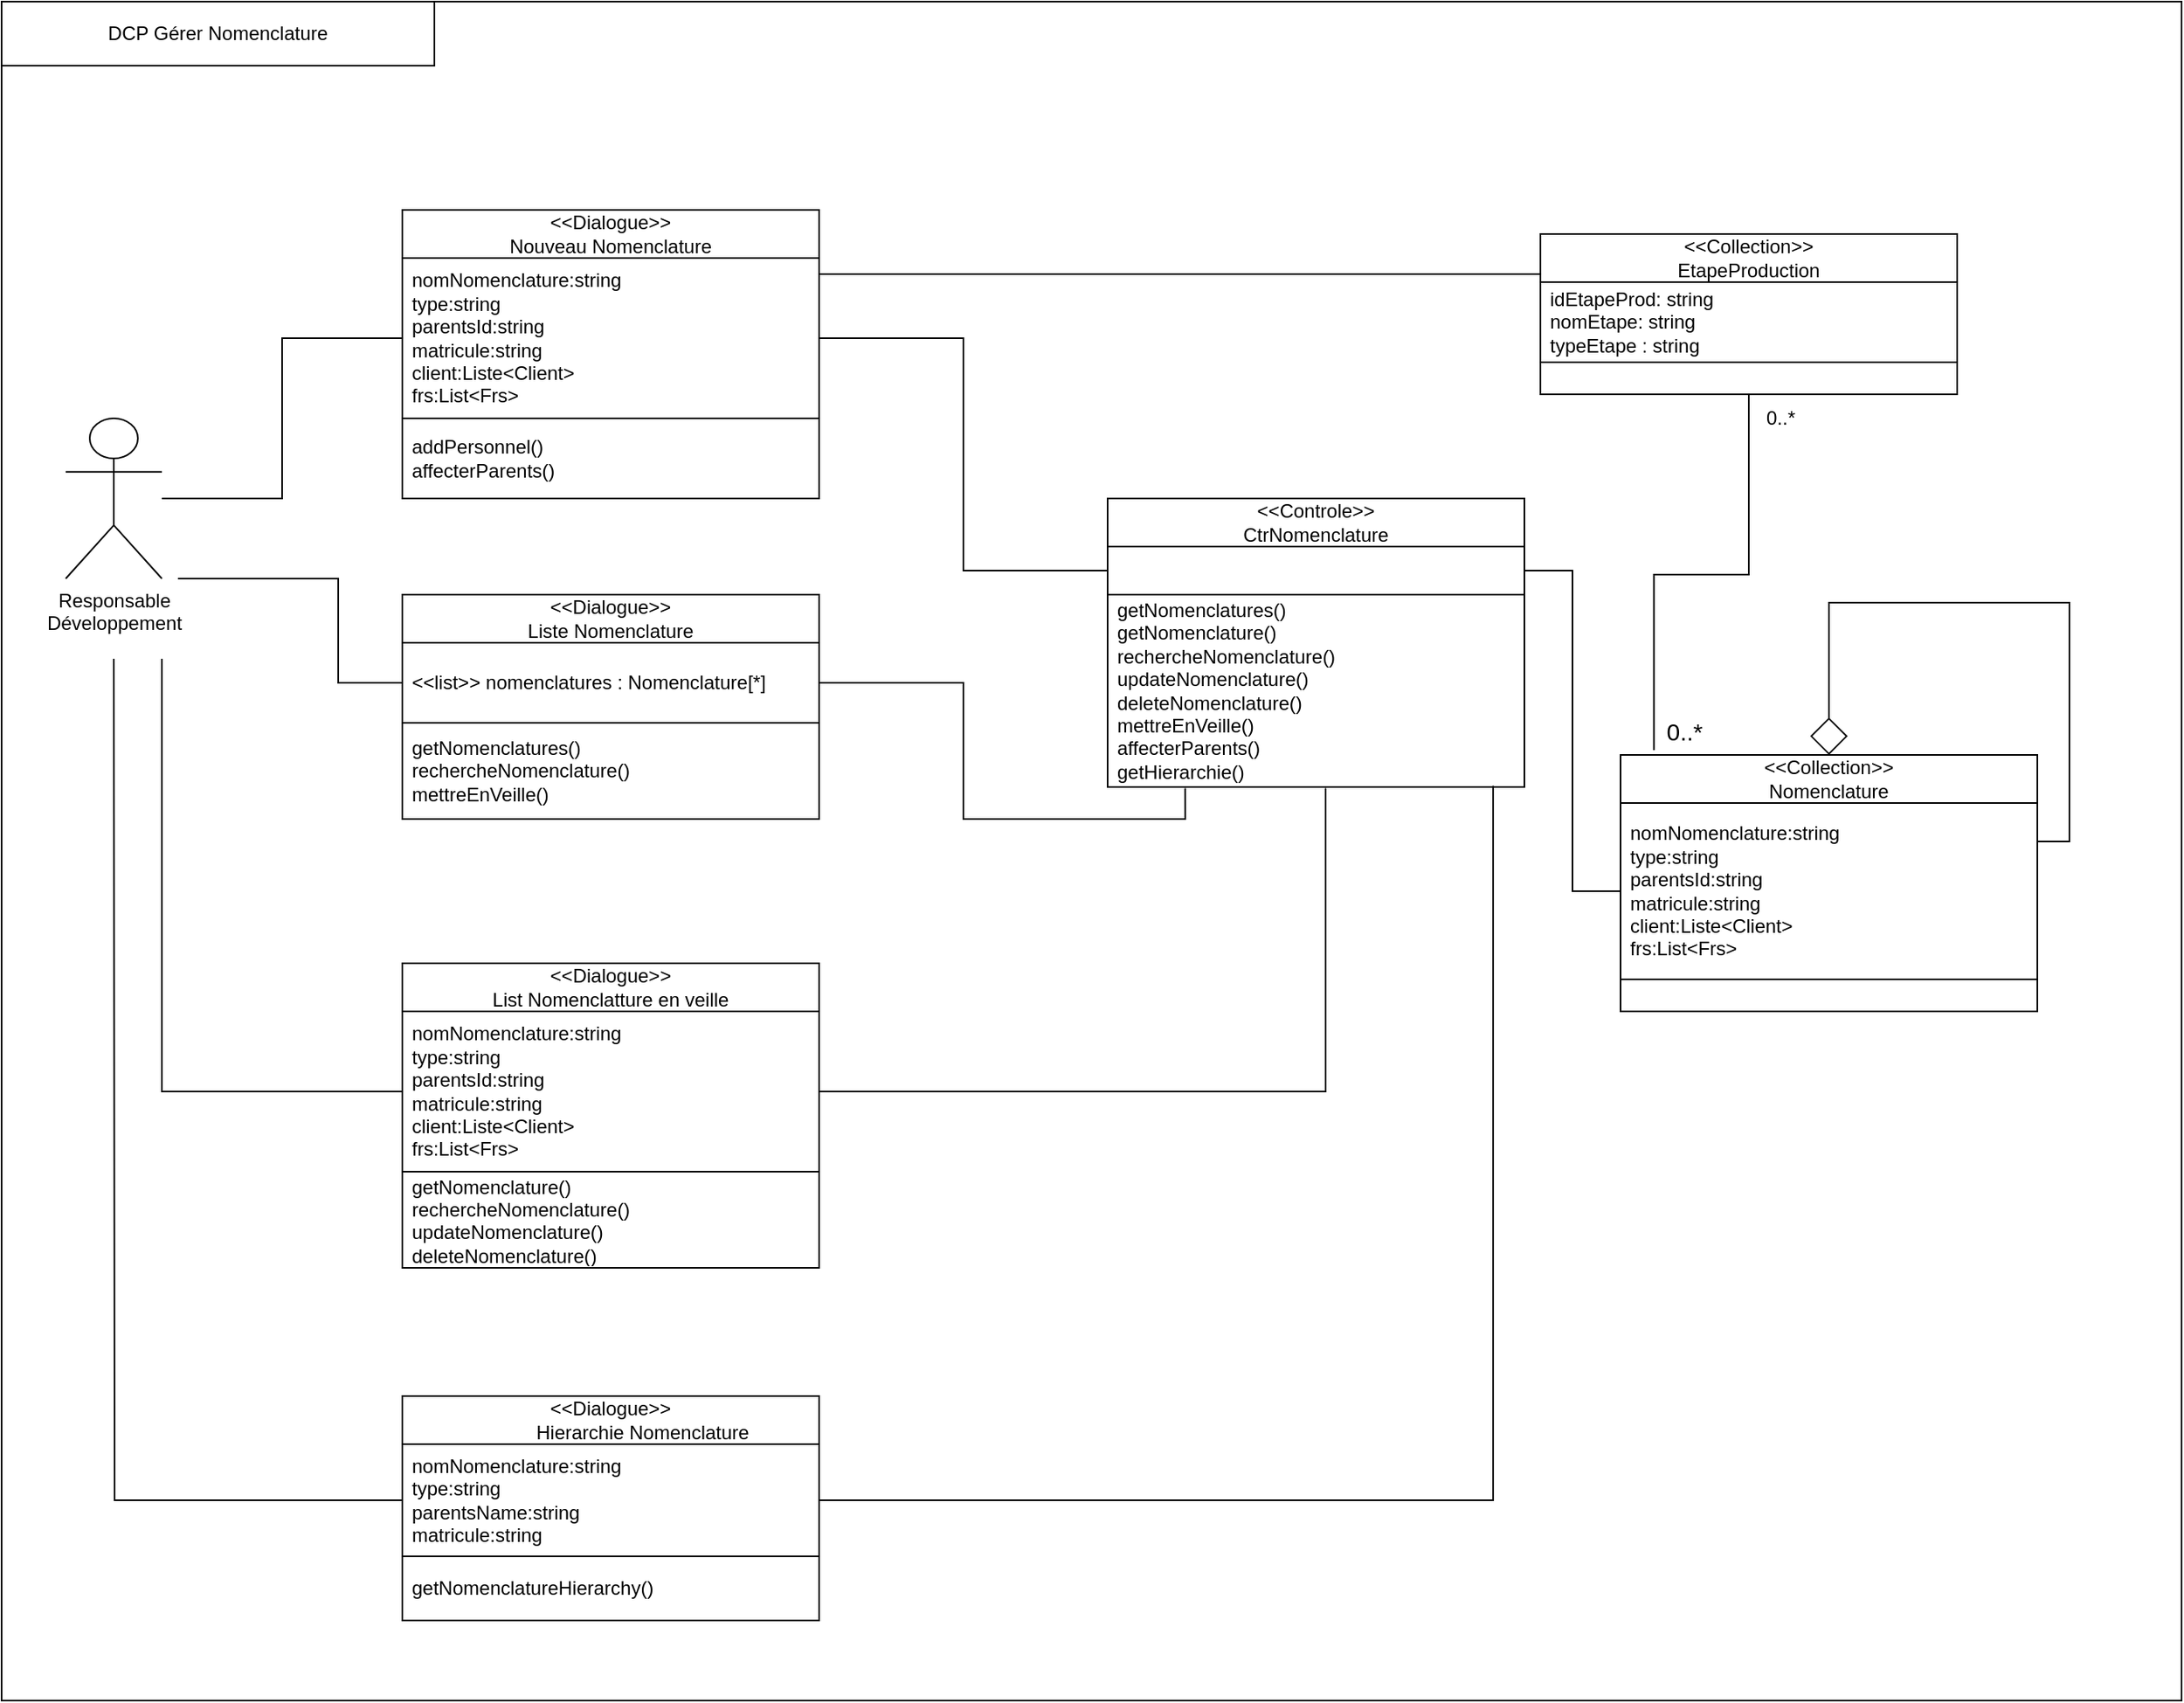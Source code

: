 <mxfile version="21.3.7" type="gitlab">
  <diagram name="Page-1" id="ZeFmTmOf-jvO1sqP45p0">
    <mxGraphModel dx="1586" dy="895" grid="1" gridSize="10" guides="1" tooltips="1" connect="1" arrows="1" fold="1" page="1" pageScale="1" pageWidth="827" pageHeight="1169" math="0" shadow="0">
      <root>
        <mxCell id="0" />
        <mxCell id="1" parent="0" />
        <mxCell id="cW0S-hsf7DiErjdXQ70p-1" value="" style="rounded=0;whiteSpace=wrap;html=1;strokeColor=default;strokeWidth=1;" parent="1" vertex="1">
          <mxGeometry x="140" y="152.02" width="1360" height="567.98" as="geometry" />
        </mxCell>
        <mxCell id="cW0S-hsf7DiErjdXQ70p-2" style="edgeStyle=orthogonalEdgeStyle;rounded=0;orthogonalLoop=1;jettySize=auto;html=1;entryX=0;entryY=0.5;entryDx=0;entryDy=0;endArrow=none;endFill=0;" parent="1" source="cW0S-hsf7DiErjdXQ70p-3" target="cW0S-hsf7DiErjdXQ70p-6" edge="1">
          <mxGeometry relative="1" as="geometry" />
        </mxCell>
        <mxCell id="cW0S-hsf7DiErjdXQ70p-3" value="Responsable RH" style="shape=umlActor;verticalLabelPosition=bottom;verticalAlign=top;html=1;outlineConnect=0;" parent="1" vertex="1">
          <mxGeometry x="180" y="400" width="60" height="100" as="geometry" />
        </mxCell>
        <mxCell id="cW0S-hsf7DiErjdXQ70p-4" value="DCP Gérer personnel" style="rounded=0;whiteSpace=wrap;html=1;" parent="1" vertex="1">
          <mxGeometry x="140" y="152.02" width="270" height="40" as="geometry" />
        </mxCell>
        <mxCell id="cW0S-hsf7DiErjdXQ70p-5" value="&amp;lt;&amp;lt;Dialogue&amp;gt;&amp;gt;&lt;br&gt;Nouveau personnel" style="swimlane;fontStyle=0;childLayout=stackLayout;horizontal=1;startSize=30;horizontalStack=0;resizeParent=1;resizeParentMax=0;resizeLast=0;collapsible=1;marginBottom=0;whiteSpace=wrap;html=1;strokeColor=default;" parent="1" vertex="1">
          <mxGeometry x="390" y="270" width="260" height="180" as="geometry" />
        </mxCell>
        <mxCell id="cW0S-hsf7DiErjdXQ70p-6" value="nomPrenom:string&lt;br&gt;adresse:string&lt;br&gt;rib:string&lt;br&gt;poste:string&lt;br&gt;poste:string&lt;br&gt;matricule:string" style="text;strokeColor=none;fillColor=none;align=left;verticalAlign=middle;spacingLeft=4;spacingRight=4;overflow=hidden;points=[[0,0.5],[1,0.5]];portConstraint=eastwest;rotatable=0;whiteSpace=wrap;html=1;" parent="cW0S-hsf7DiErjdXQ70p-5" vertex="1">
          <mxGeometry y="30" width="260" height="100" as="geometry" />
        </mxCell>
        <mxCell id="cW0S-hsf7DiErjdXQ70p-7" value="Item 3" style="text;strokeColor=default;fillColor=none;align=left;verticalAlign=middle;spacingLeft=4;spacingRight=4;overflow=hidden;points=[[0,0.5],[1,0.5]];portConstraint=eastwest;rotatable=0;whiteSpace=wrap;html=1;" parent="cW0S-hsf7DiErjdXQ70p-5" vertex="1">
          <mxGeometry y="130" width="260" height="50" as="geometry" />
        </mxCell>
        <mxCell id="cW0S-hsf7DiErjdXQ70p-8" value="&amp;lt;&amp;lt;Dialogue&amp;gt;&amp;gt;&lt;br&gt;Liste personnel" style="swimlane;fontStyle=0;childLayout=stackLayout;horizontal=1;startSize=30;horizontalStack=0;resizeParent=1;resizeParentMax=0;resizeLast=0;collapsible=1;marginBottom=0;whiteSpace=wrap;html=1;strokeColor=default;" parent="1" vertex="1">
          <mxGeometry x="390" y="510" width="260" height="160" as="geometry" />
        </mxCell>
        <mxCell id="cW0S-hsf7DiErjdXQ70p-9" value="&amp;lt;&amp;lt;list&amp;gt;&amp;gt; personnels : Personnel[*]" style="text;strokeColor=none;fillColor=none;align=left;verticalAlign=middle;spacingLeft=4;spacingRight=4;overflow=hidden;points=[[0,0.5],[1,0.5]];portConstraint=eastwest;rotatable=0;whiteSpace=wrap;html=1;" parent="cW0S-hsf7DiErjdXQ70p-8" vertex="1">
          <mxGeometry y="30" width="260" height="50" as="geometry" />
        </mxCell>
        <mxCell id="cW0S-hsf7DiErjdXQ70p-10" value="getPersonnels()&lt;br&gt;recherchePersonnel()&lt;br&gt;updatePersonnel()&lt;br&gt;deletePersonnel()" style="text;strokeColor=default;fillColor=none;align=left;verticalAlign=middle;spacingLeft=4;spacingRight=4;overflow=hidden;points=[[0,0.5],[1,0.5]];portConstraint=eastwest;rotatable=0;whiteSpace=wrap;html=1;" parent="cW0S-hsf7DiErjdXQ70p-8" vertex="1">
          <mxGeometry y="80" width="260" height="80" as="geometry" />
        </mxCell>
        <mxCell id="cW0S-hsf7DiErjdXQ70p-11" value="&amp;lt;&amp;lt;Controle&amp;gt;&amp;gt;&lt;br&gt;CtrPersonnel" style="swimlane;fontStyle=0;childLayout=stackLayout;horizontal=1;startSize=30;horizontalStack=0;resizeParent=1;resizeParentMax=0;resizeLast=0;collapsible=1;marginBottom=0;whiteSpace=wrap;html=1;strokeColor=default;" parent="1" vertex="1">
          <mxGeometry x="810" y="340" width="260" height="150" as="geometry" />
        </mxCell>
        <mxCell id="cW0S-hsf7DiErjdXQ70p-12" value="&amp;nbsp;" style="text;strokeColor=none;fillColor=none;align=left;verticalAlign=middle;spacingLeft=4;spacingRight=4;overflow=hidden;points=[[0,0.5],[1,0.5]];portConstraint=eastwest;rotatable=0;whiteSpace=wrap;html=1;" parent="cW0S-hsf7DiErjdXQ70p-11" vertex="1">
          <mxGeometry y="30" width="260" height="30" as="geometry" />
        </mxCell>
        <mxCell id="cW0S-hsf7DiErjdXQ70p-13" value="getAll()&lt;br&gt;getPersonnelById()&lt;br&gt;createPersonnel()&lt;br&gt;updatePersonnel()&lt;br&gt;deletePersonnel()" style="text;strokeColor=default;fillColor=none;align=left;verticalAlign=middle;spacingLeft=4;spacingRight=4;overflow=hidden;points=[[0,0.5],[1,0.5]];portConstraint=eastwest;rotatable=0;whiteSpace=wrap;html=1;" parent="cW0S-hsf7DiErjdXQ70p-11" vertex="1">
          <mxGeometry y="60" width="260" height="90" as="geometry" />
        </mxCell>
        <mxCell id="cW0S-hsf7DiErjdXQ70p-14" value="&amp;lt;&amp;lt;Entité&amp;gt;&amp;gt;&lt;br&gt;Personnel" style="swimlane;fontStyle=0;childLayout=stackLayout;horizontal=1;startSize=30;horizontalStack=0;resizeParent=1;resizeParentMax=0;resizeLast=0;collapsible=1;marginBottom=0;whiteSpace=wrap;html=1;strokeColor=default;" parent="1" vertex="1">
          <mxGeometry x="1180" y="300" width="260" height="160" as="geometry" />
        </mxCell>
        <mxCell id="cW0S-hsf7DiErjdXQ70p-15" value="nomPrenom:string&lt;br style=&quot;border-color: var(--border-color);&quot;&gt;adresse:string&lt;br style=&quot;border-color: var(--border-color);&quot;&gt;rib:string&lt;br style=&quot;border-color: var(--border-color);&quot;&gt;poste:string&lt;br style=&quot;border-color: var(--border-color);&quot;&gt;poste:string&lt;br style=&quot;border-color: var(--border-color);&quot;&gt;matricule:string" style="text;strokeColor=none;fillColor=none;align=left;verticalAlign=middle;spacingLeft=4;spacingRight=4;overflow=hidden;points=[[0,0.5],[1,0.5]];portConstraint=eastwest;rotatable=0;whiteSpace=wrap;html=1;" parent="cW0S-hsf7DiErjdXQ70p-14" vertex="1">
          <mxGeometry y="30" width="260" height="110" as="geometry" />
        </mxCell>
        <mxCell id="cW0S-hsf7DiErjdXQ70p-16" value="&amp;nbsp;" style="text;strokeColor=default;fillColor=none;align=left;verticalAlign=middle;spacingLeft=4;spacingRight=4;overflow=hidden;points=[[0,0.5],[1,0.5]];portConstraint=eastwest;rotatable=0;whiteSpace=wrap;html=1;" parent="cW0S-hsf7DiErjdXQ70p-14" vertex="1">
          <mxGeometry y="140" width="260" height="20" as="geometry" />
        </mxCell>
        <mxCell id="cW0S-hsf7DiErjdXQ70p-17" style="edgeStyle=orthogonalEdgeStyle;rounded=0;orthogonalLoop=1;jettySize=auto;html=1;endArrow=none;endFill=0;" parent="1" target="cW0S-hsf7DiErjdXQ70p-9" edge="1">
          <mxGeometry relative="1" as="geometry">
            <mxPoint x="220" y="520" as="sourcePoint" />
            <mxPoint x="400" y="345" as="targetPoint" />
          </mxGeometry>
        </mxCell>
        <mxCell id="cW0S-hsf7DiErjdXQ70p-18" style="edgeStyle=orthogonalEdgeStyle;rounded=0;orthogonalLoop=1;jettySize=auto;html=1;endArrow=none;endFill=0;" parent="1" source="cW0S-hsf7DiErjdXQ70p-6" target="cW0S-hsf7DiErjdXQ70p-12" edge="1">
          <mxGeometry relative="1" as="geometry" />
        </mxCell>
        <mxCell id="cW0S-hsf7DiErjdXQ70p-19" style="edgeStyle=orthogonalEdgeStyle;rounded=0;orthogonalLoop=1;jettySize=auto;html=1;endArrow=none;endFill=0;" parent="1" source="cW0S-hsf7DiErjdXQ70p-12" target="cW0S-hsf7DiErjdXQ70p-15" edge="1">
          <mxGeometry relative="1" as="geometry" />
        </mxCell>
        <mxCell id="cW0S-hsf7DiErjdXQ70p-20" style="edgeStyle=orthogonalEdgeStyle;rounded=0;orthogonalLoop=1;jettySize=auto;html=1;exitX=1;exitY=0.5;exitDx=0;exitDy=0;entryX=0.499;entryY=1.003;entryDx=0;entryDy=0;entryPerimeter=0;endArrow=none;endFill=0;" parent="1" source="cW0S-hsf7DiErjdXQ70p-9" target="cW0S-hsf7DiErjdXQ70p-13" edge="1">
          <mxGeometry relative="1" as="geometry" />
        </mxCell>
        <mxCell id="cW0S-hsf7DiErjdXQ70p-21" value="" style="rounded=0;whiteSpace=wrap;html=1;strokeColor=default;strokeWidth=1;" parent="1" vertex="1">
          <mxGeometry x="140" y="152.02" width="1360" height="567.98" as="geometry" />
        </mxCell>
        <mxCell id="cW0S-hsf7DiErjdXQ70p-22" style="edgeStyle=orthogonalEdgeStyle;rounded=0;orthogonalLoop=1;jettySize=auto;html=1;entryX=0;entryY=0.5;entryDx=0;entryDy=0;endArrow=none;endFill=0;" parent="1" source="cW0S-hsf7DiErjdXQ70p-23" target="cW0S-hsf7DiErjdXQ70p-26" edge="1">
          <mxGeometry relative="1" as="geometry" />
        </mxCell>
        <mxCell id="cW0S-hsf7DiErjdXQ70p-23" value="Responsable RH" style="shape=umlActor;verticalLabelPosition=bottom;verticalAlign=top;html=1;outlineConnect=0;" parent="1" vertex="1">
          <mxGeometry x="180" y="400" width="60" height="100" as="geometry" />
        </mxCell>
        <mxCell id="cW0S-hsf7DiErjdXQ70p-24" value="DCP Gérer personnel" style="rounded=0;whiteSpace=wrap;html=1;" parent="1" vertex="1">
          <mxGeometry x="140" y="152.02" width="270" height="40" as="geometry" />
        </mxCell>
        <mxCell id="cW0S-hsf7DiErjdXQ70p-25" value="&amp;lt;&amp;lt;Dialogue&amp;gt;&amp;gt;&lt;br&gt;Nouveau personnel" style="swimlane;fontStyle=0;childLayout=stackLayout;horizontal=1;startSize=30;horizontalStack=0;resizeParent=1;resizeParentMax=0;resizeLast=0;collapsible=1;marginBottom=0;whiteSpace=wrap;html=1;strokeColor=default;" parent="1" vertex="1">
          <mxGeometry x="390" y="270" width="260" height="180" as="geometry" />
        </mxCell>
        <mxCell id="cW0S-hsf7DiErjdXQ70p-26" value="nomPrenom:string&lt;br&gt;adresse:string&lt;br&gt;rib:string&lt;br&gt;poste:string&lt;br&gt;poste:string&lt;br&gt;matricule:string" style="text;strokeColor=none;fillColor=none;align=left;verticalAlign=middle;spacingLeft=4;spacingRight=4;overflow=hidden;points=[[0,0.5],[1,0.5]];portConstraint=eastwest;rotatable=0;whiteSpace=wrap;html=1;" parent="cW0S-hsf7DiErjdXQ70p-25" vertex="1">
          <mxGeometry y="30" width="260" height="100" as="geometry" />
        </mxCell>
        <mxCell id="cW0S-hsf7DiErjdXQ70p-27" value="Item 3" style="text;strokeColor=default;fillColor=none;align=left;verticalAlign=middle;spacingLeft=4;spacingRight=4;overflow=hidden;points=[[0,0.5],[1,0.5]];portConstraint=eastwest;rotatable=0;whiteSpace=wrap;html=1;" parent="cW0S-hsf7DiErjdXQ70p-25" vertex="1">
          <mxGeometry y="130" width="260" height="50" as="geometry" />
        </mxCell>
        <mxCell id="cW0S-hsf7DiErjdXQ70p-28" value="&amp;lt;&amp;lt;Dialogue&amp;gt;&amp;gt;&lt;br&gt;Liste personnel" style="swimlane;fontStyle=0;childLayout=stackLayout;horizontal=1;startSize=30;horizontalStack=0;resizeParent=1;resizeParentMax=0;resizeLast=0;collapsible=1;marginBottom=0;whiteSpace=wrap;html=1;strokeColor=default;" parent="1" vertex="1">
          <mxGeometry x="390" y="510" width="260" height="160" as="geometry" />
        </mxCell>
        <mxCell id="cW0S-hsf7DiErjdXQ70p-29" value="&amp;lt;&amp;lt;list&amp;gt;&amp;gt; personnels : Personnel[*]" style="text;strokeColor=none;fillColor=none;align=left;verticalAlign=middle;spacingLeft=4;spacingRight=4;overflow=hidden;points=[[0,0.5],[1,0.5]];portConstraint=eastwest;rotatable=0;whiteSpace=wrap;html=1;" parent="cW0S-hsf7DiErjdXQ70p-28" vertex="1">
          <mxGeometry y="30" width="260" height="50" as="geometry" />
        </mxCell>
        <mxCell id="cW0S-hsf7DiErjdXQ70p-30" value="getPersonnels()&lt;br&gt;recherchePersonnel()&lt;br&gt;updatePersonnel()&lt;br&gt;deletePersonnel()" style="text;strokeColor=default;fillColor=none;align=left;verticalAlign=middle;spacingLeft=4;spacingRight=4;overflow=hidden;points=[[0,0.5],[1,0.5]];portConstraint=eastwest;rotatable=0;whiteSpace=wrap;html=1;" parent="cW0S-hsf7DiErjdXQ70p-28" vertex="1">
          <mxGeometry y="80" width="260" height="80" as="geometry" />
        </mxCell>
        <mxCell id="cW0S-hsf7DiErjdXQ70p-31" value="&amp;lt;&amp;lt;Controle&amp;gt;&amp;gt;&lt;br&gt;CtrPersonnel" style="swimlane;fontStyle=0;childLayout=stackLayout;horizontal=1;startSize=30;horizontalStack=0;resizeParent=1;resizeParentMax=0;resizeLast=0;collapsible=1;marginBottom=0;whiteSpace=wrap;html=1;strokeColor=default;" parent="1" vertex="1">
          <mxGeometry x="810" y="340" width="260" height="150" as="geometry" />
        </mxCell>
        <mxCell id="cW0S-hsf7DiErjdXQ70p-32" value="&amp;nbsp;" style="text;strokeColor=none;fillColor=none;align=left;verticalAlign=middle;spacingLeft=4;spacingRight=4;overflow=hidden;points=[[0,0.5],[1,0.5]];portConstraint=eastwest;rotatable=0;whiteSpace=wrap;html=1;" parent="cW0S-hsf7DiErjdXQ70p-31" vertex="1">
          <mxGeometry y="30" width="260" height="30" as="geometry" />
        </mxCell>
        <mxCell id="cW0S-hsf7DiErjdXQ70p-33" value="getAll()&lt;br&gt;getPersonnelById()&lt;br&gt;createPersonnel()&lt;br&gt;updatePersonnel()&lt;br&gt;deletePersonnel()" style="text;strokeColor=default;fillColor=none;align=left;verticalAlign=middle;spacingLeft=4;spacingRight=4;overflow=hidden;points=[[0,0.5],[1,0.5]];portConstraint=eastwest;rotatable=0;whiteSpace=wrap;html=1;" parent="cW0S-hsf7DiErjdXQ70p-31" vertex="1">
          <mxGeometry y="60" width="260" height="90" as="geometry" />
        </mxCell>
        <mxCell id="cW0S-hsf7DiErjdXQ70p-34" value="&amp;lt;&amp;lt;Collection&amp;gt;&amp;gt;&lt;br&gt;Personnel" style="swimlane;fontStyle=0;childLayout=stackLayout;horizontal=1;startSize=30;horizontalStack=0;resizeParent=1;resizeParentMax=0;resizeLast=0;collapsible=1;marginBottom=0;whiteSpace=wrap;html=1;strokeColor=default;" parent="1" vertex="1">
          <mxGeometry x="1180" y="300" width="260" height="160" as="geometry" />
        </mxCell>
        <mxCell id="cW0S-hsf7DiErjdXQ70p-35" value="nomPrenom:string&lt;br style=&quot;border-color: var(--border-color);&quot;&gt;adresse:string&lt;br style=&quot;border-color: var(--border-color);&quot;&gt;rib:string&lt;br style=&quot;border-color: var(--border-color);&quot;&gt;poste:string&lt;br style=&quot;border-color: var(--border-color);&quot;&gt;poste:string&lt;br style=&quot;border-color: var(--border-color);&quot;&gt;matricule:string" style="text;strokeColor=none;fillColor=none;align=left;verticalAlign=middle;spacingLeft=4;spacingRight=4;overflow=hidden;points=[[0,0.5],[1,0.5]];portConstraint=eastwest;rotatable=0;whiteSpace=wrap;html=1;" parent="cW0S-hsf7DiErjdXQ70p-34" vertex="1">
          <mxGeometry y="30" width="260" height="110" as="geometry" />
        </mxCell>
        <mxCell id="cW0S-hsf7DiErjdXQ70p-36" value="&amp;nbsp;" style="text;strokeColor=default;fillColor=none;align=left;verticalAlign=middle;spacingLeft=4;spacingRight=4;overflow=hidden;points=[[0,0.5],[1,0.5]];portConstraint=eastwest;rotatable=0;whiteSpace=wrap;html=1;" parent="cW0S-hsf7DiErjdXQ70p-34" vertex="1">
          <mxGeometry y="140" width="260" height="20" as="geometry" />
        </mxCell>
        <mxCell id="cW0S-hsf7DiErjdXQ70p-37" style="edgeStyle=orthogonalEdgeStyle;rounded=0;orthogonalLoop=1;jettySize=auto;html=1;endArrow=none;endFill=0;" parent="1" target="cW0S-hsf7DiErjdXQ70p-29" edge="1">
          <mxGeometry relative="1" as="geometry">
            <mxPoint x="220" y="520" as="sourcePoint" />
            <mxPoint x="400" y="345" as="targetPoint" />
          </mxGeometry>
        </mxCell>
        <mxCell id="cW0S-hsf7DiErjdXQ70p-38" style="edgeStyle=orthogonalEdgeStyle;rounded=0;orthogonalLoop=1;jettySize=auto;html=1;endArrow=none;endFill=0;" parent="1" source="cW0S-hsf7DiErjdXQ70p-26" target="cW0S-hsf7DiErjdXQ70p-32" edge="1">
          <mxGeometry relative="1" as="geometry" />
        </mxCell>
        <mxCell id="cW0S-hsf7DiErjdXQ70p-39" style="edgeStyle=orthogonalEdgeStyle;rounded=0;orthogonalLoop=1;jettySize=auto;html=1;endArrow=none;endFill=0;" parent="1" source="cW0S-hsf7DiErjdXQ70p-32" target="cW0S-hsf7DiErjdXQ70p-35" edge="1">
          <mxGeometry relative="1" as="geometry" />
        </mxCell>
        <mxCell id="cW0S-hsf7DiErjdXQ70p-40" style="edgeStyle=orthogonalEdgeStyle;rounded=0;orthogonalLoop=1;jettySize=auto;html=1;exitX=1;exitY=0.5;exitDx=0;exitDy=0;entryX=0.499;entryY=1.003;entryDx=0;entryDy=0;entryPerimeter=0;endArrow=none;endFill=0;" parent="1" source="cW0S-hsf7DiErjdXQ70p-29" target="cW0S-hsf7DiErjdXQ70p-33" edge="1">
          <mxGeometry relative="1" as="geometry" />
        </mxCell>
        <mxCell id="cW0S-hsf7DiErjdXQ70p-41" value="" style="rounded=0;whiteSpace=wrap;html=1;strokeColor=default;strokeWidth=1;" parent="1" vertex="1">
          <mxGeometry x="140" y="150" width="1360" height="820" as="geometry" />
        </mxCell>
        <mxCell id="cW0S-hsf7DiErjdXQ70p-42" style="edgeStyle=orthogonalEdgeStyle;rounded=0;orthogonalLoop=1;jettySize=auto;html=1;entryX=0;entryY=0.5;entryDx=0;entryDy=0;endArrow=none;endFill=0;" parent="1" source="cW0S-hsf7DiErjdXQ70p-44" target="cW0S-hsf7DiErjdXQ70p-47" edge="1">
          <mxGeometry relative="1" as="geometry" />
        </mxCell>
        <mxCell id="cW0S-hsf7DiErjdXQ70p-43" style="edgeStyle=orthogonalEdgeStyle;rounded=0;orthogonalLoop=1;jettySize=auto;html=1;endArrow=none;endFill=0;" parent="1" target="cW0S-hsf7DiErjdXQ70p-63" edge="1">
          <mxGeometry relative="1" as="geometry">
            <mxPoint x="210" y="550" as="sourcePoint" />
          </mxGeometry>
        </mxCell>
        <mxCell id="cW0S-hsf7DiErjdXQ70p-44" value="Responsable RH" style="shape=umlActor;verticalLabelPosition=bottom;verticalAlign=top;html=1;outlineConnect=0;" parent="1" vertex="1">
          <mxGeometry x="180" y="400" width="60" height="100" as="geometry" />
        </mxCell>
        <mxCell id="cW0S-hsf7DiErjdXQ70p-45" value="DCP Gérer personnel" style="rounded=0;whiteSpace=wrap;html=1;" parent="1" vertex="1">
          <mxGeometry x="140" y="150.0" width="270" height="40" as="geometry" />
        </mxCell>
        <mxCell id="cW0S-hsf7DiErjdXQ70p-46" value="&amp;lt;&amp;lt;Dialogue&amp;gt;&amp;gt;&lt;br&gt;Nouveau Personnel" style="swimlane;fontStyle=0;childLayout=stackLayout;horizontal=1;startSize=30;horizontalStack=0;resizeParent=1;resizeParentMax=0;resizeLast=0;collapsible=1;marginBottom=0;whiteSpace=wrap;html=1;strokeColor=default;" parent="1" vertex="1">
          <mxGeometry x="390" y="270" width="260" height="180" as="geometry" />
        </mxCell>
        <mxCell id="cW0S-hsf7DiErjdXQ70p-47" value="nomPrenom:string&lt;br&gt;adresse:string&lt;br&gt;rib:string&lt;br&gt;poste:string&lt;br&gt;poste:string&lt;br&gt;matricule:string" style="text;strokeColor=none;fillColor=none;align=left;verticalAlign=middle;spacingLeft=4;spacingRight=4;overflow=hidden;points=[[0,0.5],[1,0.5]];portConstraint=eastwest;rotatable=0;whiteSpace=wrap;html=1;" parent="cW0S-hsf7DiErjdXQ70p-46" vertex="1">
          <mxGeometry y="30" width="260" height="100" as="geometry" />
        </mxCell>
        <mxCell id="cW0S-hsf7DiErjdXQ70p-48" value="addPersonnel()" style="text;strokeColor=default;fillColor=none;align=left;verticalAlign=middle;spacingLeft=4;spacingRight=4;overflow=hidden;points=[[0,0.5],[1,0.5]];portConstraint=eastwest;rotatable=0;whiteSpace=wrap;html=1;" parent="cW0S-hsf7DiErjdXQ70p-46" vertex="1">
          <mxGeometry y="130" width="260" height="50" as="geometry" />
        </mxCell>
        <mxCell id="cW0S-hsf7DiErjdXQ70p-49" value="&amp;lt;&amp;lt;Dialogue&amp;gt;&amp;gt;&lt;br&gt;Liste personnel en veille" style="swimlane;fontStyle=0;childLayout=stackLayout;horizontal=1;startSize=30;horizontalStack=0;resizeParent=1;resizeParentMax=0;resizeLast=0;collapsible=1;marginBottom=0;whiteSpace=wrap;html=1;strokeColor=default;" parent="1" vertex="1">
          <mxGeometry x="390" y="510" width="260" height="140" as="geometry" />
        </mxCell>
        <mxCell id="cW0S-hsf7DiErjdXQ70p-50" value="&amp;lt;&amp;lt;list&amp;gt;&amp;gt; personnels : Personnel[*]" style="text;strokeColor=none;fillColor=none;align=left;verticalAlign=middle;spacingLeft=4;spacingRight=4;overflow=hidden;points=[[0,0.5],[1,0.5]];portConstraint=eastwest;rotatable=0;whiteSpace=wrap;html=1;" parent="cW0S-hsf7DiErjdXQ70p-49" vertex="1">
          <mxGeometry y="30" width="260" height="50" as="geometry" />
        </mxCell>
        <mxCell id="cW0S-hsf7DiErjdXQ70p-51" value="getPersonnels()&lt;br&gt;recherchePersonnel()&lt;br&gt;deletePersonnel()" style="text;strokeColor=default;fillColor=none;align=left;verticalAlign=middle;spacingLeft=4;spacingRight=4;overflow=hidden;points=[[0,0.5],[1,0.5]];portConstraint=eastwest;rotatable=0;whiteSpace=wrap;html=1;" parent="cW0S-hsf7DiErjdXQ70p-49" vertex="1">
          <mxGeometry y="80" width="260" height="60" as="geometry" />
        </mxCell>
        <mxCell id="cW0S-hsf7DiErjdXQ70p-52" value="&amp;lt;&amp;lt;Controle&amp;gt;&amp;gt;&lt;br&gt;CtrPersonnel" style="swimlane;fontStyle=0;childLayout=stackLayout;horizontal=1;startSize=30;horizontalStack=0;resizeParent=1;resizeParentMax=0;resizeLast=0;collapsible=1;marginBottom=0;whiteSpace=wrap;html=1;strokeColor=default;" parent="1" vertex="1">
          <mxGeometry x="810" y="340" width="260" height="150" as="geometry" />
        </mxCell>
        <mxCell id="cW0S-hsf7DiErjdXQ70p-53" value="&amp;nbsp;" style="text;strokeColor=none;fillColor=none;align=left;verticalAlign=middle;spacingLeft=4;spacingRight=4;overflow=hidden;points=[[0,0.5],[1,0.5]];portConstraint=eastwest;rotatable=0;whiteSpace=wrap;html=1;" parent="cW0S-hsf7DiErjdXQ70p-52" vertex="1">
          <mxGeometry y="30" width="260" height="30" as="geometry" />
        </mxCell>
        <mxCell id="cW0S-hsf7DiErjdXQ70p-54" value="getAll()&lt;br&gt;getPersonnelById()&lt;br&gt;createPersonnel()&lt;br&gt;updatePersonnel()&lt;br&gt;deletePersonnel()" style="text;strokeColor=default;fillColor=none;align=left;verticalAlign=middle;spacingLeft=4;spacingRight=4;overflow=hidden;points=[[0,0.5],[1,0.5]];portConstraint=eastwest;rotatable=0;whiteSpace=wrap;html=1;" parent="cW0S-hsf7DiErjdXQ70p-52" vertex="1">
          <mxGeometry y="60" width="260" height="90" as="geometry" />
        </mxCell>
        <mxCell id="cW0S-hsf7DiErjdXQ70p-55" value="&amp;lt;&amp;lt;Collection&amp;gt;&amp;gt;&lt;br&gt;Personnel" style="swimlane;fontStyle=0;childLayout=stackLayout;horizontal=1;startSize=30;horizontalStack=0;resizeParent=1;resizeParentMax=0;resizeLast=0;collapsible=1;marginBottom=0;whiteSpace=wrap;html=1;strokeColor=default;" parent="1" vertex="1">
          <mxGeometry x="1180" y="300" width="260" height="160" as="geometry" />
        </mxCell>
        <mxCell id="cW0S-hsf7DiErjdXQ70p-56" value="nomPrenom:string&lt;br style=&quot;border-color: var(--border-color);&quot;&gt;adresse:string&lt;br style=&quot;border-color: var(--border-color);&quot;&gt;rib:string&lt;br style=&quot;border-color: var(--border-color);&quot;&gt;poste:string&lt;br style=&quot;border-color: var(--border-color);&quot;&gt;poste:string&lt;br style=&quot;border-color: var(--border-color);&quot;&gt;matricule:string" style="text;strokeColor=none;fillColor=none;align=left;verticalAlign=middle;spacingLeft=4;spacingRight=4;overflow=hidden;points=[[0,0.5],[1,0.5]];portConstraint=eastwest;rotatable=0;whiteSpace=wrap;html=1;" parent="cW0S-hsf7DiErjdXQ70p-55" vertex="1">
          <mxGeometry y="30" width="260" height="110" as="geometry" />
        </mxCell>
        <mxCell id="cW0S-hsf7DiErjdXQ70p-57" value="&amp;nbsp;" style="text;strokeColor=default;fillColor=none;align=left;verticalAlign=middle;spacingLeft=4;spacingRight=4;overflow=hidden;points=[[0,0.5],[1,0.5]];portConstraint=eastwest;rotatable=0;whiteSpace=wrap;html=1;" parent="cW0S-hsf7DiErjdXQ70p-55" vertex="1">
          <mxGeometry y="140" width="260" height="20" as="geometry" />
        </mxCell>
        <mxCell id="cW0S-hsf7DiErjdXQ70p-58" style="edgeStyle=orthogonalEdgeStyle;rounded=0;orthogonalLoop=1;jettySize=auto;html=1;endArrow=none;endFill=0;" parent="1" target="cW0S-hsf7DiErjdXQ70p-50" edge="1">
          <mxGeometry relative="1" as="geometry">
            <mxPoint x="221" y="530" as="sourcePoint" />
            <mxPoint x="400" y="345" as="targetPoint" />
          </mxGeometry>
        </mxCell>
        <mxCell id="cW0S-hsf7DiErjdXQ70p-59" style="edgeStyle=orthogonalEdgeStyle;rounded=0;orthogonalLoop=1;jettySize=auto;html=1;endArrow=none;endFill=0;" parent="1" source="cW0S-hsf7DiErjdXQ70p-47" target="cW0S-hsf7DiErjdXQ70p-53" edge="1">
          <mxGeometry relative="1" as="geometry" />
        </mxCell>
        <mxCell id="cW0S-hsf7DiErjdXQ70p-60" style="edgeStyle=orthogonalEdgeStyle;rounded=0;orthogonalLoop=1;jettySize=auto;html=1;endArrow=none;endFill=0;" parent="1" source="cW0S-hsf7DiErjdXQ70p-53" target="cW0S-hsf7DiErjdXQ70p-56" edge="1">
          <mxGeometry relative="1" as="geometry" />
        </mxCell>
        <mxCell id="cW0S-hsf7DiErjdXQ70p-61" style="edgeStyle=orthogonalEdgeStyle;rounded=0;orthogonalLoop=1;jettySize=auto;html=1;exitX=1;exitY=0.5;exitDx=0;exitDy=0;entryX=0.499;entryY=1.003;entryDx=0;entryDy=0;entryPerimeter=0;endArrow=none;endFill=0;" parent="1" source="cW0S-hsf7DiErjdXQ70p-50" target="cW0S-hsf7DiErjdXQ70p-54" edge="1">
          <mxGeometry relative="1" as="geometry" />
        </mxCell>
        <mxCell id="cW0S-hsf7DiErjdXQ70p-62" value="&amp;lt;&amp;lt;Dialogue&amp;gt;&amp;gt;&lt;br&gt;List Personnel" style="swimlane;fontStyle=0;childLayout=stackLayout;horizontal=1;startSize=30;horizontalStack=0;resizeParent=1;resizeParentMax=0;resizeLast=0;collapsible=1;marginBottom=0;whiteSpace=wrap;html=1;strokeColor=default;" parent="1" vertex="1">
          <mxGeometry x="390" y="740" width="260" height="190" as="geometry" />
        </mxCell>
        <mxCell id="cW0S-hsf7DiErjdXQ70p-63" value="nomPrenom:string&lt;br&gt;adresse:string&lt;br&gt;rib:string&lt;br&gt;poste:string&lt;br&gt;poste:string&lt;br&gt;matricule:string" style="text;strokeColor=none;fillColor=none;align=left;verticalAlign=middle;spacingLeft=4;spacingRight=4;overflow=hidden;points=[[0,0.5],[1,0.5]];portConstraint=eastwest;rotatable=0;whiteSpace=wrap;html=1;" parent="cW0S-hsf7DiErjdXQ70p-62" vertex="1">
          <mxGeometry y="30" width="260" height="100" as="geometry" />
        </mxCell>
        <mxCell id="cW0S-hsf7DiErjdXQ70p-64" value="getPersonnels()&lt;br style=&quot;border-color: var(--border-color);&quot;&gt;recherchePersonnel()&lt;br style=&quot;border-color: var(--border-color);&quot;&gt;updatePersonnel()&lt;br style=&quot;border-color: var(--border-color);&quot;&gt;deletePersonnel()" style="text;strokeColor=default;fillColor=none;align=left;verticalAlign=middle;spacingLeft=4;spacingRight=4;overflow=hidden;points=[[0,0.5],[1,0.5]];portConstraint=eastwest;rotatable=0;whiteSpace=wrap;html=1;" parent="cW0S-hsf7DiErjdXQ70p-62" vertex="1">
          <mxGeometry y="130" width="260" height="60" as="geometry" />
        </mxCell>
        <mxCell id="cW0S-hsf7DiErjdXQ70p-65" style="edgeStyle=orthogonalEdgeStyle;rounded=0;orthogonalLoop=1;jettySize=auto;html=1;entryX=0.804;entryY=1.011;entryDx=0;entryDy=0;entryPerimeter=0;endArrow=none;endFill=0;" parent="1" source="cW0S-hsf7DiErjdXQ70p-63" target="cW0S-hsf7DiErjdXQ70p-54" edge="1">
          <mxGeometry relative="1" as="geometry" />
        </mxCell>
        <mxCell id="cW0S-hsf7DiErjdXQ70p-66" value="" style="rounded=0;whiteSpace=wrap;html=1;strokeColor=default;strokeWidth=1;" parent="1" vertex="1">
          <mxGeometry x="140" y="152.02" width="1360" height="567.98" as="geometry" />
        </mxCell>
        <mxCell id="cW0S-hsf7DiErjdXQ70p-67" style="edgeStyle=orthogonalEdgeStyle;rounded=0;orthogonalLoop=1;jettySize=auto;html=1;entryX=0;entryY=0.5;entryDx=0;entryDy=0;endArrow=none;endFill=0;" parent="1" source="cW0S-hsf7DiErjdXQ70p-68" target="cW0S-hsf7DiErjdXQ70p-71" edge="1">
          <mxGeometry relative="1" as="geometry" />
        </mxCell>
        <mxCell id="cW0S-hsf7DiErjdXQ70p-68" value="Responsable RH" style="shape=umlActor;verticalLabelPosition=bottom;verticalAlign=top;html=1;outlineConnect=0;" parent="1" vertex="1">
          <mxGeometry x="180" y="400" width="60" height="100" as="geometry" />
        </mxCell>
        <mxCell id="cW0S-hsf7DiErjdXQ70p-69" value="DCP Gérer personnel" style="rounded=0;whiteSpace=wrap;html=1;" parent="1" vertex="1">
          <mxGeometry x="140" y="152.02" width="270" height="40" as="geometry" />
        </mxCell>
        <mxCell id="cW0S-hsf7DiErjdXQ70p-70" value="&amp;lt;&amp;lt;Dialogue&amp;gt;&amp;gt;&lt;br&gt;Nouveau personnel" style="swimlane;fontStyle=0;childLayout=stackLayout;horizontal=1;startSize=30;horizontalStack=0;resizeParent=1;resizeParentMax=0;resizeLast=0;collapsible=1;marginBottom=0;whiteSpace=wrap;html=1;strokeColor=default;" parent="1" vertex="1">
          <mxGeometry x="390" y="270" width="260" height="180" as="geometry" />
        </mxCell>
        <mxCell id="cW0S-hsf7DiErjdXQ70p-71" value="nomPrenom:string&lt;br&gt;adresse:string&lt;br&gt;rib:string&lt;br&gt;poste:string&lt;br&gt;poste:string&lt;br&gt;matricule:string" style="text;strokeColor=none;fillColor=none;align=left;verticalAlign=middle;spacingLeft=4;spacingRight=4;overflow=hidden;points=[[0,0.5],[1,0.5]];portConstraint=eastwest;rotatable=0;whiteSpace=wrap;html=1;" parent="cW0S-hsf7DiErjdXQ70p-70" vertex="1">
          <mxGeometry y="30" width="260" height="100" as="geometry" />
        </mxCell>
        <mxCell id="cW0S-hsf7DiErjdXQ70p-72" value="Item 3" style="text;strokeColor=default;fillColor=none;align=left;verticalAlign=middle;spacingLeft=4;spacingRight=4;overflow=hidden;points=[[0,0.5],[1,0.5]];portConstraint=eastwest;rotatable=0;whiteSpace=wrap;html=1;" parent="cW0S-hsf7DiErjdXQ70p-70" vertex="1">
          <mxGeometry y="130" width="260" height="50" as="geometry" />
        </mxCell>
        <mxCell id="cW0S-hsf7DiErjdXQ70p-73" value="&amp;lt;&amp;lt;Dialogue&amp;gt;&amp;gt;&lt;br&gt;Liste personnel" style="swimlane;fontStyle=0;childLayout=stackLayout;horizontal=1;startSize=30;horizontalStack=0;resizeParent=1;resizeParentMax=0;resizeLast=0;collapsible=1;marginBottom=0;whiteSpace=wrap;html=1;strokeColor=default;" parent="1" vertex="1">
          <mxGeometry x="390" y="510" width="260" height="160" as="geometry" />
        </mxCell>
        <mxCell id="cW0S-hsf7DiErjdXQ70p-74" value="&amp;lt;&amp;lt;list&amp;gt;&amp;gt; personnels : Personnel[*]" style="text;strokeColor=none;fillColor=none;align=left;verticalAlign=middle;spacingLeft=4;spacingRight=4;overflow=hidden;points=[[0,0.5],[1,0.5]];portConstraint=eastwest;rotatable=0;whiteSpace=wrap;html=1;" parent="cW0S-hsf7DiErjdXQ70p-73" vertex="1">
          <mxGeometry y="30" width="260" height="50" as="geometry" />
        </mxCell>
        <mxCell id="cW0S-hsf7DiErjdXQ70p-75" value="getPersonnels()&lt;br&gt;recherchePersonnel()&lt;br&gt;updatePersonnel()&lt;br&gt;deletePersonnel()" style="text;strokeColor=default;fillColor=none;align=left;verticalAlign=middle;spacingLeft=4;spacingRight=4;overflow=hidden;points=[[0,0.5],[1,0.5]];portConstraint=eastwest;rotatable=0;whiteSpace=wrap;html=1;" parent="cW0S-hsf7DiErjdXQ70p-73" vertex="1">
          <mxGeometry y="80" width="260" height="80" as="geometry" />
        </mxCell>
        <mxCell id="cW0S-hsf7DiErjdXQ70p-76" value="&amp;lt;&amp;lt;Controle&amp;gt;&amp;gt;&lt;br&gt;CtrPersonnel" style="swimlane;fontStyle=0;childLayout=stackLayout;horizontal=1;startSize=30;horizontalStack=0;resizeParent=1;resizeParentMax=0;resizeLast=0;collapsible=1;marginBottom=0;whiteSpace=wrap;html=1;strokeColor=default;" parent="1" vertex="1">
          <mxGeometry x="810" y="340" width="260" height="150" as="geometry" />
        </mxCell>
        <mxCell id="cW0S-hsf7DiErjdXQ70p-77" value="&amp;nbsp;" style="text;strokeColor=none;fillColor=none;align=left;verticalAlign=middle;spacingLeft=4;spacingRight=4;overflow=hidden;points=[[0,0.5],[1,0.5]];portConstraint=eastwest;rotatable=0;whiteSpace=wrap;html=1;" parent="cW0S-hsf7DiErjdXQ70p-76" vertex="1">
          <mxGeometry y="30" width="260" height="30" as="geometry" />
        </mxCell>
        <mxCell id="cW0S-hsf7DiErjdXQ70p-78" value="getAll()&lt;br&gt;getPersonnelById()&lt;br&gt;createPersonnel()&lt;br&gt;updatePersonnel()&lt;br&gt;deletePersonnel()" style="text;strokeColor=default;fillColor=none;align=left;verticalAlign=middle;spacingLeft=4;spacingRight=4;overflow=hidden;points=[[0,0.5],[1,0.5]];portConstraint=eastwest;rotatable=0;whiteSpace=wrap;html=1;" parent="cW0S-hsf7DiErjdXQ70p-76" vertex="1">
          <mxGeometry y="60" width="260" height="90" as="geometry" />
        </mxCell>
        <mxCell id="cW0S-hsf7DiErjdXQ70p-79" value="&amp;lt;&amp;lt;Collection&amp;gt;&amp;gt;&lt;br&gt;Personnel" style="swimlane;fontStyle=0;childLayout=stackLayout;horizontal=1;startSize=30;horizontalStack=0;resizeParent=1;resizeParentMax=0;resizeLast=0;collapsible=1;marginBottom=0;whiteSpace=wrap;html=1;strokeColor=default;" parent="1" vertex="1">
          <mxGeometry x="1180" y="300" width="260" height="160" as="geometry" />
        </mxCell>
        <mxCell id="cW0S-hsf7DiErjdXQ70p-80" value="nomPrenom:string&lt;br style=&quot;border-color: var(--border-color);&quot;&gt;adresse:string&lt;br style=&quot;border-color: var(--border-color);&quot;&gt;rib:string&lt;br style=&quot;border-color: var(--border-color);&quot;&gt;poste:string&lt;br style=&quot;border-color: var(--border-color);&quot;&gt;poste:string&lt;br style=&quot;border-color: var(--border-color);&quot;&gt;matricule:string" style="text;strokeColor=none;fillColor=none;align=left;verticalAlign=middle;spacingLeft=4;spacingRight=4;overflow=hidden;points=[[0,0.5],[1,0.5]];portConstraint=eastwest;rotatable=0;whiteSpace=wrap;html=1;" parent="cW0S-hsf7DiErjdXQ70p-79" vertex="1">
          <mxGeometry y="30" width="260" height="110" as="geometry" />
        </mxCell>
        <mxCell id="cW0S-hsf7DiErjdXQ70p-81" value="&amp;nbsp;" style="text;strokeColor=default;fillColor=none;align=left;verticalAlign=middle;spacingLeft=4;spacingRight=4;overflow=hidden;points=[[0,0.5],[1,0.5]];portConstraint=eastwest;rotatable=0;whiteSpace=wrap;html=1;" parent="cW0S-hsf7DiErjdXQ70p-79" vertex="1">
          <mxGeometry y="140" width="260" height="20" as="geometry" />
        </mxCell>
        <mxCell id="cW0S-hsf7DiErjdXQ70p-82" style="edgeStyle=orthogonalEdgeStyle;rounded=0;orthogonalLoop=1;jettySize=auto;html=1;endArrow=none;endFill=0;" parent="1" target="cW0S-hsf7DiErjdXQ70p-74" edge="1">
          <mxGeometry relative="1" as="geometry">
            <mxPoint x="220" y="520" as="sourcePoint" />
            <mxPoint x="400" y="345" as="targetPoint" />
          </mxGeometry>
        </mxCell>
        <mxCell id="cW0S-hsf7DiErjdXQ70p-83" style="edgeStyle=orthogonalEdgeStyle;rounded=0;orthogonalLoop=1;jettySize=auto;html=1;endArrow=none;endFill=0;" parent="1" source="cW0S-hsf7DiErjdXQ70p-71" target="cW0S-hsf7DiErjdXQ70p-77" edge="1">
          <mxGeometry relative="1" as="geometry" />
        </mxCell>
        <mxCell id="cW0S-hsf7DiErjdXQ70p-84" style="edgeStyle=orthogonalEdgeStyle;rounded=0;orthogonalLoop=1;jettySize=auto;html=1;endArrow=none;endFill=0;" parent="1" source="cW0S-hsf7DiErjdXQ70p-77" target="cW0S-hsf7DiErjdXQ70p-80" edge="1">
          <mxGeometry relative="1" as="geometry" />
        </mxCell>
        <mxCell id="cW0S-hsf7DiErjdXQ70p-85" style="edgeStyle=orthogonalEdgeStyle;rounded=0;orthogonalLoop=1;jettySize=auto;html=1;exitX=1;exitY=0.5;exitDx=0;exitDy=0;entryX=0.499;entryY=1.003;entryDx=0;entryDy=0;entryPerimeter=0;endArrow=none;endFill=0;" parent="1" source="cW0S-hsf7DiErjdXQ70p-74" target="cW0S-hsf7DiErjdXQ70p-78" edge="1">
          <mxGeometry relative="1" as="geometry" />
        </mxCell>
        <mxCell id="cW0S-hsf7DiErjdXQ70p-86" value="" style="rounded=0;whiteSpace=wrap;html=1;strokeColor=default;strokeWidth=1;" parent="1" vertex="1">
          <mxGeometry x="140" y="140" width="1360" height="1060" as="geometry" />
        </mxCell>
        <mxCell id="cW0S-hsf7DiErjdXQ70p-87" style="edgeStyle=orthogonalEdgeStyle;rounded=0;orthogonalLoop=1;jettySize=auto;html=1;entryX=0;entryY=0.5;entryDx=0;entryDy=0;endArrow=none;endFill=0;" parent="1" source="cW0S-hsf7DiErjdXQ70p-89" target="cW0S-hsf7DiErjdXQ70p-92" edge="1">
          <mxGeometry relative="1" as="geometry" />
        </mxCell>
        <mxCell id="cW0S-hsf7DiErjdXQ70p-88" style="edgeStyle=orthogonalEdgeStyle;rounded=0;orthogonalLoop=1;jettySize=auto;html=1;endArrow=none;endFill=0;" parent="1" target="cW0S-hsf7DiErjdXQ70p-108" edge="1">
          <mxGeometry relative="1" as="geometry">
            <mxPoint x="240" y="550" as="sourcePoint" />
            <Array as="points">
              <mxPoint x="240" y="550" />
              <mxPoint x="240" y="820" />
            </Array>
          </mxGeometry>
        </mxCell>
        <mxCell id="cW0S-hsf7DiErjdXQ70p-89" value="Responsable &lt;br&gt;Développement" style="shape=umlActor;verticalLabelPosition=bottom;verticalAlign=top;html=1;outlineConnect=0;" parent="1" vertex="1">
          <mxGeometry x="180" y="400" width="60" height="100" as="geometry" />
        </mxCell>
        <mxCell id="cW0S-hsf7DiErjdXQ70p-90" value="DCP Gérer Nomenclature" style="rounded=0;whiteSpace=wrap;html=1;" parent="1" vertex="1">
          <mxGeometry x="140" y="140.0" width="270" height="40" as="geometry" />
        </mxCell>
        <mxCell id="cW0S-hsf7DiErjdXQ70p-91" value="&amp;lt;&amp;lt;Dialogue&amp;gt;&amp;gt;&lt;br&gt;Nouveau Nomenclature" style="swimlane;fontStyle=0;childLayout=stackLayout;horizontal=1;startSize=30;horizontalStack=0;resizeParent=1;resizeParentMax=0;resizeLast=0;collapsible=1;marginBottom=0;whiteSpace=wrap;html=1;strokeColor=default;" parent="1" vertex="1">
          <mxGeometry x="390" y="270" width="260" height="180" as="geometry" />
        </mxCell>
        <mxCell id="cW0S-hsf7DiErjdXQ70p-92" value="nomNomenclature:string&lt;br style=&quot;border-color: var(--border-color);&quot;&gt;type:string&lt;br style=&quot;border-color: var(--border-color);&quot;&gt;parentsId:string&lt;br style=&quot;border-color: var(--border-color);&quot;&gt;matricule:string&lt;br style=&quot;border-color: var(--border-color);&quot;&gt;client:Liste&amp;lt;Client&amp;gt;&lt;br style=&quot;border-color: var(--border-color);&quot;&gt;frs:List&amp;lt;Frs&amp;gt;" style="text;strokeColor=none;fillColor=none;align=left;verticalAlign=middle;spacingLeft=4;spacingRight=4;overflow=hidden;points=[[0,0.5],[1,0.5]];portConstraint=eastwest;rotatable=0;whiteSpace=wrap;html=1;" parent="cW0S-hsf7DiErjdXQ70p-91" vertex="1">
          <mxGeometry y="30" width="260" height="100" as="geometry" />
        </mxCell>
        <mxCell id="cW0S-hsf7DiErjdXQ70p-93" value="addPersonnel()&lt;br&gt;affecterParents()" style="text;strokeColor=default;fillColor=none;align=left;verticalAlign=middle;spacingLeft=4;spacingRight=4;overflow=hidden;points=[[0,0.5],[1,0.5]];portConstraint=eastwest;rotatable=0;whiteSpace=wrap;html=1;" parent="cW0S-hsf7DiErjdXQ70p-91" vertex="1">
          <mxGeometry y="130" width="260" height="50" as="geometry" />
        </mxCell>
        <mxCell id="cW0S-hsf7DiErjdXQ70p-94" value="&amp;lt;&amp;lt;Dialogue&amp;gt;&amp;gt;&lt;br&gt;Liste Nomenclature" style="swimlane;fontStyle=0;childLayout=stackLayout;horizontal=1;startSize=30;horizontalStack=0;resizeParent=1;resizeParentMax=0;resizeLast=0;collapsible=1;marginBottom=0;whiteSpace=wrap;html=1;strokeColor=default;" parent="1" vertex="1">
          <mxGeometry x="390" y="510" width="260" height="140" as="geometry" />
        </mxCell>
        <mxCell id="cW0S-hsf7DiErjdXQ70p-95" value="&amp;lt;&amp;lt;list&amp;gt;&amp;gt; nomenclatures : Nomenclature[*]" style="text;strokeColor=none;fillColor=none;align=left;verticalAlign=middle;spacingLeft=4;spacingRight=4;overflow=hidden;points=[[0,0.5],[1,0.5]];portConstraint=eastwest;rotatable=0;whiteSpace=wrap;html=1;" parent="cW0S-hsf7DiErjdXQ70p-94" vertex="1">
          <mxGeometry y="30" width="260" height="50" as="geometry" />
        </mxCell>
        <mxCell id="cW0S-hsf7DiErjdXQ70p-96" value="getNomenclatures()&lt;br&gt;rechercheNomenclature()&lt;br&gt;mettreEnVeille()" style="text;strokeColor=default;fillColor=none;align=left;verticalAlign=middle;spacingLeft=4;spacingRight=4;overflow=hidden;points=[[0,0.5],[1,0.5]];portConstraint=eastwest;rotatable=0;whiteSpace=wrap;html=1;" parent="cW0S-hsf7DiErjdXQ70p-94" vertex="1">
          <mxGeometry y="80" width="260" height="60" as="geometry" />
        </mxCell>
        <mxCell id="cW0S-hsf7DiErjdXQ70p-97" value="&amp;lt;&amp;lt;Controle&amp;gt;&amp;gt;&lt;br&gt;CtrNomenclature" style="swimlane;fontStyle=0;childLayout=stackLayout;horizontal=1;startSize=30;horizontalStack=0;resizeParent=1;resizeParentMax=0;resizeLast=0;collapsible=1;marginBottom=0;whiteSpace=wrap;html=1;strokeColor=default;" parent="1" vertex="1">
          <mxGeometry x="830" y="450" width="260" height="180" as="geometry" />
        </mxCell>
        <mxCell id="cW0S-hsf7DiErjdXQ70p-98" value="&amp;nbsp;" style="text;strokeColor=none;fillColor=none;align=left;verticalAlign=middle;spacingLeft=4;spacingRight=4;overflow=hidden;points=[[0,0.5],[1,0.5]];portConstraint=eastwest;rotatable=0;whiteSpace=wrap;html=1;" parent="cW0S-hsf7DiErjdXQ70p-97" vertex="1">
          <mxGeometry y="30" width="260" height="30" as="geometry" />
        </mxCell>
        <mxCell id="cW0S-hsf7DiErjdXQ70p-99" value="getNomenclatures()&lt;br&gt;getNomenclature()&lt;br style=&quot;border-color: var(--border-color);&quot;&gt;rechercheNomenclature()&lt;br style=&quot;border-color: var(--border-color);&quot;&gt;updateNomenclature()&lt;br style=&quot;border-color: var(--border-color);&quot;&gt;deleteNomenclature()&lt;br&gt;mettreEnVeille()&lt;br&gt;affecterParents()&lt;br&gt;getHierarchie()" style="text;strokeColor=default;fillColor=none;align=left;verticalAlign=middle;spacingLeft=4;spacingRight=4;overflow=hidden;points=[[0,0.5],[1,0.5]];portConstraint=eastwest;rotatable=0;whiteSpace=wrap;html=1;" parent="cW0S-hsf7DiErjdXQ70p-97" vertex="1">
          <mxGeometry y="60" width="260" height="120" as="geometry" />
        </mxCell>
        <mxCell id="ZeV4TwGiniu454xPcEXK-7" style="edgeStyle=orthogonalEdgeStyle;rounded=0;orthogonalLoop=1;jettySize=auto;html=1;endArrow=none;endFill=0;exitX=0.08;exitY=-0.019;exitDx=0;exitDy=0;exitPerimeter=0;" parent="1" source="cW0S-hsf7DiErjdXQ70p-100" target="ZeV4TwGiniu454xPcEXK-4" edge="1">
          <mxGeometry relative="1" as="geometry" />
        </mxCell>
        <mxCell id="cW0S-hsf7DiErjdXQ70p-100" value="&amp;lt;&amp;lt;Collection&amp;gt;&amp;gt;&lt;br&gt;Nomenclature" style="swimlane;fontStyle=0;childLayout=stackLayout;horizontal=1;startSize=30;horizontalStack=0;resizeParent=1;resizeParentMax=0;resizeLast=0;collapsible=1;marginBottom=0;whiteSpace=wrap;html=1;strokeColor=default;" parent="1" vertex="1">
          <mxGeometry x="1150" y="610" width="260" height="160" as="geometry" />
        </mxCell>
        <mxCell id="cW0S-hsf7DiErjdXQ70p-101" value="nomNomenclature:string&lt;br style=&quot;border-color: var(--border-color);&quot;&gt;type:string&lt;br style=&quot;border-color: var(--border-color);&quot;&gt;parentsId:string&lt;br style=&quot;border-color: var(--border-color);&quot;&gt;matricule:string&lt;br style=&quot;border-color: var(--border-color);&quot;&gt;client:Liste&amp;lt;Client&amp;gt;&lt;br style=&quot;border-color: var(--border-color);&quot;&gt;frs:List&amp;lt;Frs&amp;gt;" style="text;strokeColor=none;fillColor=none;align=left;verticalAlign=middle;spacingLeft=4;spacingRight=4;overflow=hidden;points=[[0,0.5],[1,0.5]];portConstraint=eastwest;rotatable=0;whiteSpace=wrap;html=1;" parent="cW0S-hsf7DiErjdXQ70p-100" vertex="1">
          <mxGeometry y="30" width="260" height="110" as="geometry" />
        </mxCell>
        <mxCell id="cW0S-hsf7DiErjdXQ70p-102" value="&amp;nbsp;" style="text;strokeColor=default;fillColor=none;align=left;verticalAlign=middle;spacingLeft=4;spacingRight=4;overflow=hidden;points=[[0,0.5],[1,0.5]];portConstraint=eastwest;rotatable=0;whiteSpace=wrap;html=1;" parent="cW0S-hsf7DiErjdXQ70p-100" vertex="1">
          <mxGeometry y="140" width="260" height="20" as="geometry" />
        </mxCell>
        <mxCell id="ZeV4TwGiniu454xPcEXK-8" style="edgeStyle=orthogonalEdgeStyle;rounded=0;orthogonalLoop=1;jettySize=auto;html=1;endArrow=none;endFill=0;startArrow=diamond;startFill=0;startSize=21;" parent="cW0S-hsf7DiErjdXQ70p-100" source="cW0S-hsf7DiErjdXQ70p-100" edge="1">
          <mxGeometry relative="1" as="geometry">
            <mxPoint x="260" y="54" as="targetPoint" />
            <Array as="points">
              <mxPoint x="130" y="-95" />
              <mxPoint x="280" y="-95" />
              <mxPoint x="280" y="54" />
            </Array>
          </mxGeometry>
        </mxCell>
        <mxCell id="cW0S-hsf7DiErjdXQ70p-103" style="edgeStyle=orthogonalEdgeStyle;rounded=0;orthogonalLoop=1;jettySize=auto;html=1;endArrow=none;endFill=0;" parent="1" target="cW0S-hsf7DiErjdXQ70p-95" edge="1">
          <mxGeometry relative="1" as="geometry">
            <mxPoint x="250" y="500" as="sourcePoint" />
            <mxPoint x="400" y="345" as="targetPoint" />
            <Array as="points">
              <mxPoint x="350" y="500" />
              <mxPoint x="350" y="565" />
            </Array>
          </mxGeometry>
        </mxCell>
        <mxCell id="cW0S-hsf7DiErjdXQ70p-104" style="edgeStyle=orthogonalEdgeStyle;rounded=0;orthogonalLoop=1;jettySize=auto;html=1;endArrow=none;endFill=0;" parent="1" source="cW0S-hsf7DiErjdXQ70p-92" target="cW0S-hsf7DiErjdXQ70p-98" edge="1">
          <mxGeometry relative="1" as="geometry" />
        </mxCell>
        <mxCell id="cW0S-hsf7DiErjdXQ70p-105" style="edgeStyle=orthogonalEdgeStyle;rounded=0;orthogonalLoop=1;jettySize=auto;html=1;endArrow=none;endFill=0;" parent="1" source="cW0S-hsf7DiErjdXQ70p-98" target="cW0S-hsf7DiErjdXQ70p-101" edge="1">
          <mxGeometry relative="1" as="geometry" />
        </mxCell>
        <mxCell id="cW0S-hsf7DiErjdXQ70p-106" style="edgeStyle=orthogonalEdgeStyle;rounded=0;orthogonalLoop=1;jettySize=auto;html=1;exitX=1;exitY=0.5;exitDx=0;exitDy=0;entryX=0.186;entryY=1.006;entryDx=0;entryDy=0;entryPerimeter=0;endArrow=none;endFill=0;" parent="1" source="cW0S-hsf7DiErjdXQ70p-95" target="cW0S-hsf7DiErjdXQ70p-99" edge="1">
          <mxGeometry relative="1" as="geometry" />
        </mxCell>
        <mxCell id="cW0S-hsf7DiErjdXQ70p-107" value="&amp;lt;&amp;lt;Dialogue&amp;gt;&amp;gt;&lt;br&gt;List Nomenclatture en veille" style="swimlane;fontStyle=0;childLayout=stackLayout;horizontal=1;startSize=30;horizontalStack=0;resizeParent=1;resizeParentMax=0;resizeLast=0;collapsible=1;marginBottom=0;whiteSpace=wrap;html=1;strokeColor=default;" parent="1" vertex="1">
          <mxGeometry x="390" y="740" width="260" height="190" as="geometry" />
        </mxCell>
        <mxCell id="cW0S-hsf7DiErjdXQ70p-108" value="nomNomenclature:string&lt;br&gt;type:string&lt;br&gt;parentsId:string&lt;br&gt;matricule:string&lt;br&gt;client:Liste&amp;lt;Client&amp;gt;&lt;br&gt;frs:List&amp;lt;Frs&amp;gt;" style="text;strokeColor=none;fillColor=none;align=left;verticalAlign=middle;spacingLeft=4;spacingRight=4;overflow=hidden;points=[[0,0.5],[1,0.5]];portConstraint=eastwest;rotatable=0;whiteSpace=wrap;html=1;" parent="cW0S-hsf7DiErjdXQ70p-107" vertex="1">
          <mxGeometry y="30" width="260" height="100" as="geometry" />
        </mxCell>
        <mxCell id="cW0S-hsf7DiErjdXQ70p-109" value="getNomenclature()&lt;br style=&quot;border-color: var(--border-color);&quot;&gt;rechercheNomenclature()&lt;br style=&quot;border-color: var(--border-color);&quot;&gt;updateNomenclature()&lt;br style=&quot;border-color: var(--border-color);&quot;&gt;deleteNomenclature()" style="text;strokeColor=default;fillColor=none;align=left;verticalAlign=middle;spacingLeft=4;spacingRight=4;overflow=hidden;points=[[0,0.5],[1,0.5]];portConstraint=eastwest;rotatable=0;whiteSpace=wrap;html=1;" parent="cW0S-hsf7DiErjdXQ70p-107" vertex="1">
          <mxGeometry y="130" width="260" height="60" as="geometry" />
        </mxCell>
        <mxCell id="cW0S-hsf7DiErjdXQ70p-110" style="edgeStyle=orthogonalEdgeStyle;rounded=0;orthogonalLoop=1;jettySize=auto;html=1;endArrow=none;endFill=0;entryX=0.523;entryY=1.006;entryDx=0;entryDy=0;entryPerimeter=0;" parent="1" source="cW0S-hsf7DiErjdXQ70p-108" target="cW0S-hsf7DiErjdXQ70p-99" edge="1">
          <mxGeometry relative="1" as="geometry" />
        </mxCell>
        <mxCell id="cW0S-hsf7DiErjdXQ70p-111" value="&amp;lt;&amp;lt;Dialogue&amp;gt;&amp;gt;&lt;br&gt;&lt;blockquote style=&quot;margin: 0 0 0 40px; border: none; padding: 0px;&quot;&gt;Hierarchie Nomenclature&lt;/blockquote&gt;" style="swimlane;fontStyle=0;childLayout=stackLayout;horizontal=1;startSize=30;horizontalStack=0;resizeParent=1;resizeParentMax=0;resizeLast=0;collapsible=1;marginBottom=0;whiteSpace=wrap;html=1;strokeColor=default;" parent="1" vertex="1">
          <mxGeometry x="390" y="1010" width="260" height="140" as="geometry" />
        </mxCell>
        <mxCell id="cW0S-hsf7DiErjdXQ70p-112" value="nomNomenclature:string&lt;br&gt;type:string&lt;br&gt;parentsName:string&lt;br&gt;matricule:string" style="text;strokeColor=none;fillColor=none;align=left;verticalAlign=middle;spacingLeft=4;spacingRight=4;overflow=hidden;points=[[0,0.5],[1,0.5]];portConstraint=eastwest;rotatable=0;whiteSpace=wrap;html=1;" parent="cW0S-hsf7DiErjdXQ70p-111" vertex="1">
          <mxGeometry y="30" width="260" height="70" as="geometry" />
        </mxCell>
        <mxCell id="cW0S-hsf7DiErjdXQ70p-113" value="getNomenclatureHierarchy()" style="text;strokeColor=default;fillColor=none;align=left;verticalAlign=middle;spacingLeft=4;spacingRight=4;overflow=hidden;points=[[0,0.5],[1,0.5]];portConstraint=eastwest;rotatable=0;whiteSpace=wrap;html=1;" parent="cW0S-hsf7DiErjdXQ70p-111" vertex="1">
          <mxGeometry y="100" width="260" height="40" as="geometry" />
        </mxCell>
        <mxCell id="cW0S-hsf7DiErjdXQ70p-114" style="edgeStyle=orthogonalEdgeStyle;rounded=0;orthogonalLoop=1;jettySize=auto;html=1;entryX=0.925;entryY=0.994;entryDx=0;entryDy=0;entryPerimeter=0;endArrow=none;endFill=0;" parent="1" source="cW0S-hsf7DiErjdXQ70p-112" target="cW0S-hsf7DiErjdXQ70p-99" edge="1">
          <mxGeometry relative="1" as="geometry" />
        </mxCell>
        <mxCell id="cW0S-hsf7DiErjdXQ70p-115" style="edgeStyle=orthogonalEdgeStyle;rounded=0;orthogonalLoop=1;jettySize=auto;html=1;endArrow=none;endFill=0;" parent="1" source="cW0S-hsf7DiErjdXQ70p-112" edge="1">
          <mxGeometry relative="1" as="geometry">
            <mxPoint x="210" y="550" as="targetPoint" />
          </mxGeometry>
        </mxCell>
        <mxCell id="ZeV4TwGiniu454xPcEXK-4" value="&amp;lt;&amp;lt;Collection&amp;gt;&amp;gt;&lt;br&gt;EtapeProduction" style="swimlane;fontStyle=0;childLayout=stackLayout;horizontal=1;startSize=30;horizontalStack=0;resizeParent=1;resizeParentMax=0;resizeLast=0;collapsible=1;marginBottom=0;whiteSpace=wrap;html=1;strokeColor=default;" parent="1" vertex="1">
          <mxGeometry x="1100" y="285" width="260" height="100" as="geometry" />
        </mxCell>
        <mxCell id="ZeV4TwGiniu454xPcEXK-5" value="idEtapeProd: string&lt;br&gt;nomEtape: string&lt;br&gt;typeEtape : string" style="text;strokeColor=none;fillColor=none;align=left;verticalAlign=middle;spacingLeft=4;spacingRight=4;overflow=hidden;points=[[0,0.5],[1,0.5]];portConstraint=eastwest;rotatable=0;whiteSpace=wrap;html=1;" parent="ZeV4TwGiniu454xPcEXK-4" vertex="1">
          <mxGeometry y="30" width="260" height="50" as="geometry" />
        </mxCell>
        <mxCell id="ZeV4TwGiniu454xPcEXK-6" value="&amp;nbsp;" style="text;strokeColor=default;fillColor=none;align=left;verticalAlign=middle;spacingLeft=4;spacingRight=4;overflow=hidden;points=[[0,0.5],[1,0.5]];portConstraint=eastwest;rotatable=0;whiteSpace=wrap;html=1;" parent="ZeV4TwGiniu454xPcEXK-4" vertex="1">
          <mxGeometry y="80" width="260" height="20" as="geometry" />
        </mxCell>
        <mxCell id="ZeV4TwGiniu454xPcEXK-9" value="&lt;font style=&quot;font-size: 15px;&quot;&gt;0..*&lt;/font&gt;" style="text;html=1;strokeColor=none;fillColor=none;align=center;verticalAlign=middle;whiteSpace=wrap;rounded=0;" parent="1" vertex="1">
          <mxGeometry x="1160" y="580" width="60" height="30" as="geometry" />
        </mxCell>
        <mxCell id="ZeV4TwGiniu454xPcEXK-10" value="0..*" style="text;html=1;strokeColor=none;fillColor=none;align=center;verticalAlign=middle;whiteSpace=wrap;rounded=0;" parent="1" vertex="1">
          <mxGeometry x="1220" y="385" width="60" height="30" as="geometry" />
        </mxCell>
        <mxCell id="_g3WCPWW54UcqgRe0Elr-1" style="edgeStyle=orthogonalEdgeStyle;rounded=0;orthogonalLoop=1;jettySize=auto;html=1;entryX=0;entryY=0.25;entryDx=0;entryDy=0;endArrow=none;endFill=0;" edge="1" parent="1" source="cW0S-hsf7DiErjdXQ70p-92" target="ZeV4TwGiniu454xPcEXK-4">
          <mxGeometry relative="1" as="geometry">
            <Array as="points">
              <mxPoint x="980" y="310" />
              <mxPoint x="980" y="310" />
            </Array>
          </mxGeometry>
        </mxCell>
      </root>
    </mxGraphModel>
  </diagram>
</mxfile>
